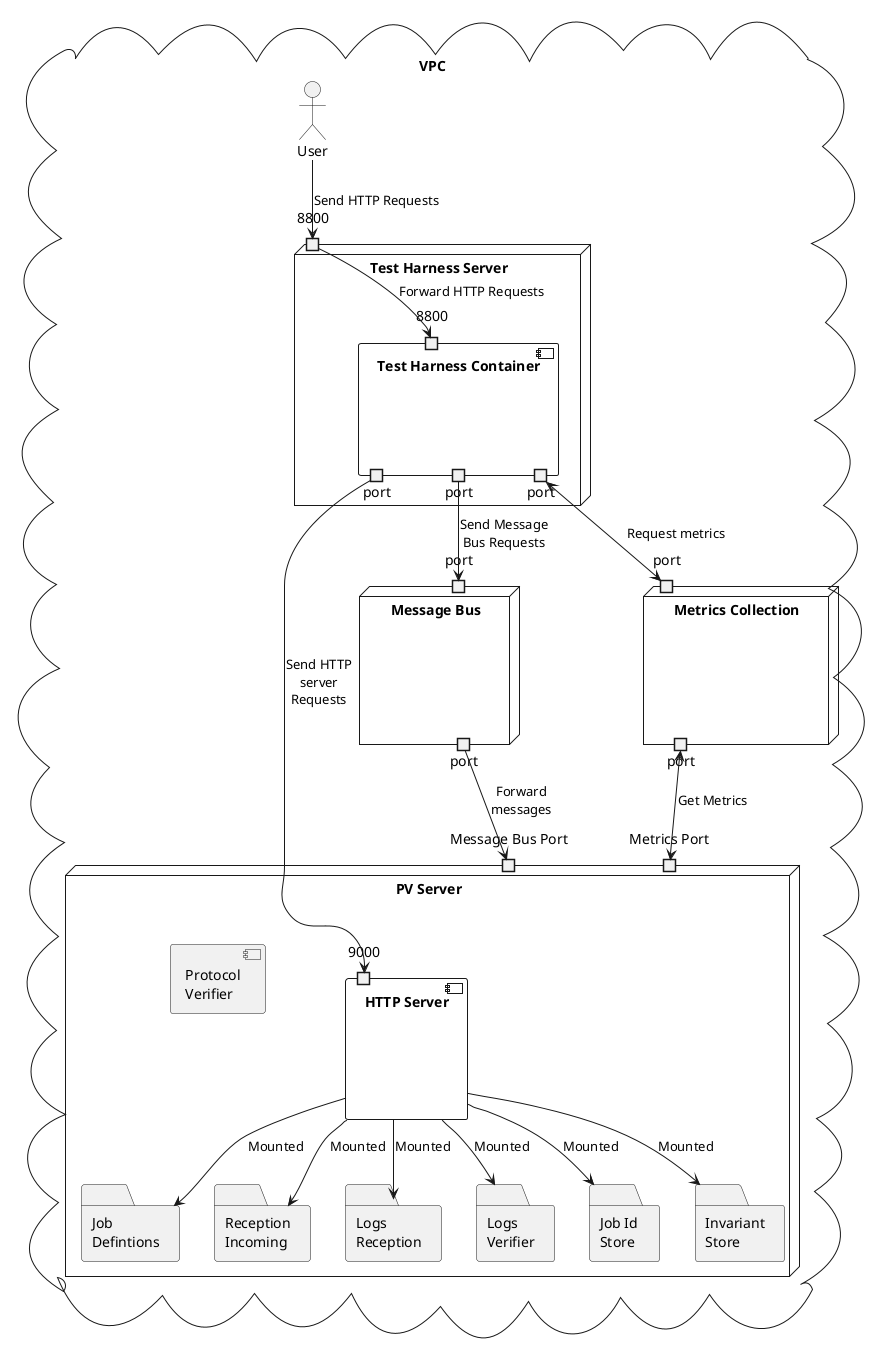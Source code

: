 @startuml deployment
cloud VPC {
    actor User
    node "PV Server" as EC2PV {
        port "Message Bus Port" as PVMBusPort
        port "Metrics Port" as PVMetricsPort
        folder "Job\nDefintions" as JDEF
        folder "Reception\nIncoming" as AER_INC
        folder "Logs\nReception" as LOG_F_AER
        folder "Logs\nVerifier" as LOG_F_VER
        folder "Job Id\nStore" as ID_STORE
        folder "Invariant\nStore" as INV_STORE
        component "Protocol\nVerifier" as PV
        component "HTTP Server" as HTTP {
            portin "9000" as HTTP_9000
        }
    }
    node "Metrics Collection" as Metrics {
        port "port" as MetricsPortin
        portout "port" as MetricsPortOut
    }
    node "Message Bus" as MBus {
        port "port" as MBusPortin
        portout "port" as MBusPortout
    }
    node "Test Harness Server" as EC2Harness {
        port "8800" as ec2_8800
        component "Test Harness Container" as TH {
            portin "8800" as TH_8800
            portout "port" as TH_Dynamic
            portout "port" as TH_Dynamic_message
            portout "port" as TH_Dynamic_metrics
        }
    }
}
ec2_8800 --> TH_8800 : Forward HTTP Requests
User --> ec2_8800 : Send HTTP Requests
TH_Dynamic --> HTTP_9000 : Send HTTP\nserver\nRequests
TH_Dynamic_message --> MBusPortin : Send Message\nBus Requests
MBusPortout --> PVMBusPort : Forward\nmessages
TH_Dynamic_metrics <--> MetricsPortin : Request metrics
MetricsPortOut <--> PVMetricsPort : Get Metrics

HTTP --> JDEF : Mounted
HTTP --> AER_INC : Mounted
HTTP --> LOG_F_AER : Mounted
HTTP --> LOG_F_VER : Mounted
HTTP --> ID_STORE : Mounted
HTTP --> INV_STORE : Mounted
@enduml